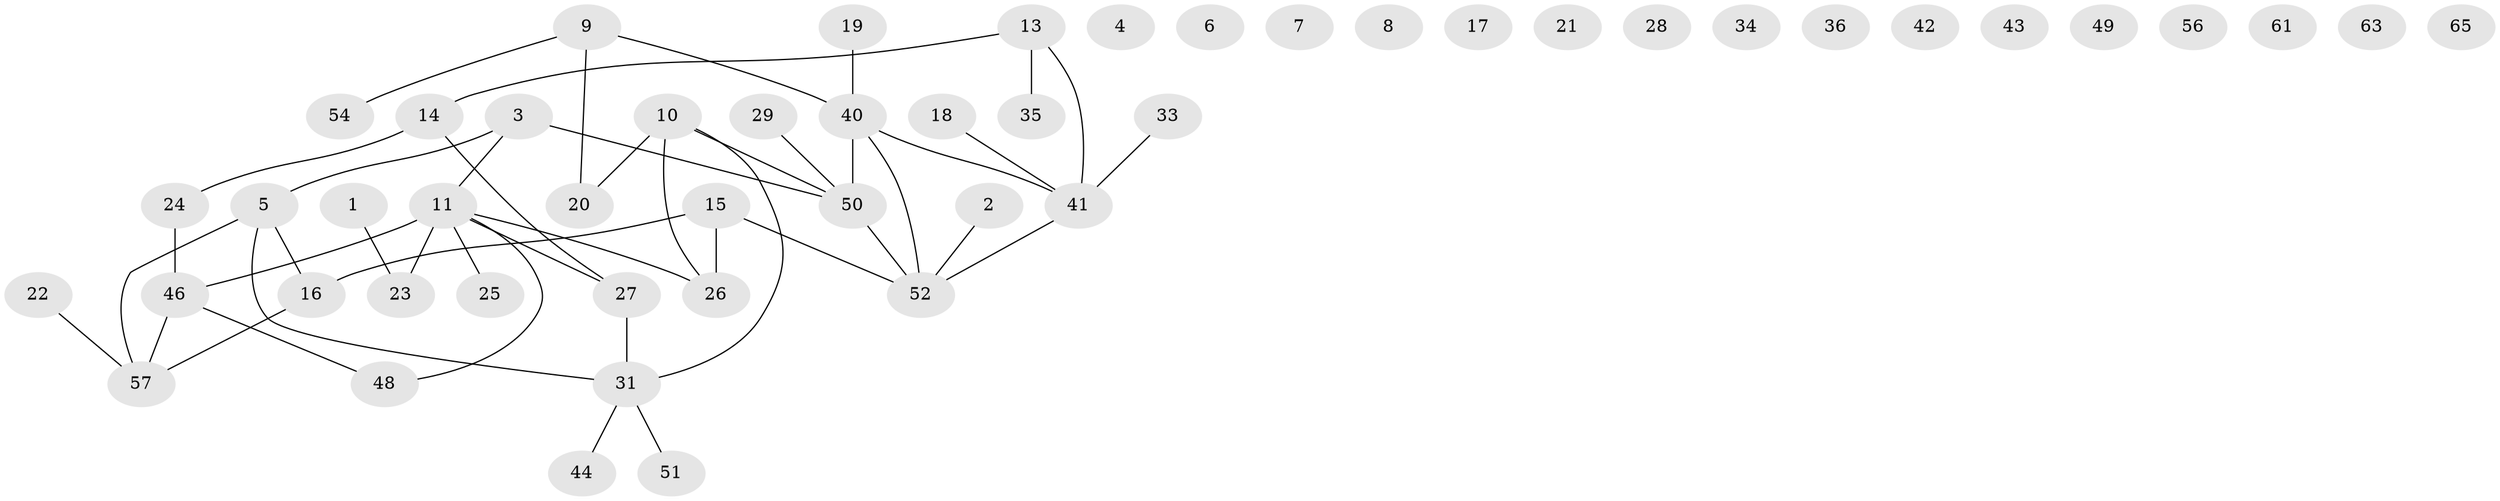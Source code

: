 // Generated by graph-tools (version 1.1) at 2025/23/03/03/25 07:23:28]
// undirected, 50 vertices, 46 edges
graph export_dot {
graph [start="1"]
  node [color=gray90,style=filled];
  1 [super="+12"];
  2;
  3 [super="+71"];
  4;
  5 [super="+66"];
  6;
  7;
  8;
  9 [super="+70"];
  10 [super="+53"];
  11 [super="+30"];
  13 [super="+47"];
  14 [super="+39"];
  15 [super="+32"];
  16 [super="+38"];
  17;
  18;
  19;
  20;
  21;
  22;
  23 [super="+37"];
  24 [super="+45"];
  25;
  26 [super="+60"];
  27 [super="+62"];
  28;
  29;
  31 [super="+64"];
  33;
  34;
  35;
  36;
  40 [super="+67"];
  41 [super="+59"];
  42;
  43;
  44;
  46 [super="+68"];
  48;
  49;
  50 [super="+55"];
  51;
  52 [super="+69"];
  54;
  56;
  57 [super="+58"];
  61;
  63;
  65;
  1 -- 23;
  2 -- 52;
  3 -- 11;
  3 -- 50;
  3 -- 5;
  5 -- 16;
  5 -- 31;
  5 -- 57;
  9 -- 20;
  9 -- 40;
  9 -- 54;
  10 -- 20;
  10 -- 50;
  10 -- 31;
  10 -- 26;
  11 -- 48;
  11 -- 46 [weight=2];
  11 -- 23;
  11 -- 25;
  11 -- 27;
  11 -- 26;
  13 -- 41;
  13 -- 35;
  13 -- 14;
  14 -- 24;
  14 -- 27;
  15 -- 16;
  15 -- 26;
  15 -- 52;
  16 -- 57;
  18 -- 41;
  19 -- 40;
  22 -- 57;
  24 -- 46;
  27 -- 31;
  29 -- 50;
  31 -- 44;
  31 -- 51;
  33 -- 41;
  40 -- 41;
  40 -- 50;
  40 -- 52;
  41 -- 52;
  46 -- 57;
  46 -- 48;
  50 -- 52;
}
